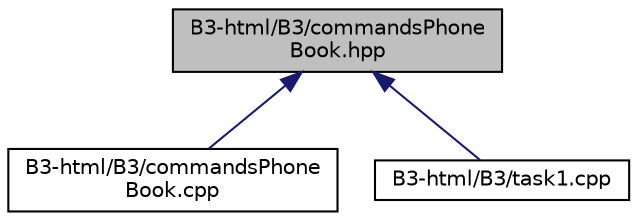 digraph "B3-html/B3/commandsPhoneBook.hpp"
{
 // LATEX_PDF_SIZE
  edge [fontname="Helvetica",fontsize="10",labelfontname="Helvetica",labelfontsize="10"];
  node [fontname="Helvetica",fontsize="10",shape=record];
  Node1 [label="B3-html/B3/commandsPhone\lBook.hpp",height=0.2,width=0.4,color="black", fillcolor="grey75", style="filled", fontcolor="black",tooltip=" "];
  Node1 -> Node2 [dir="back",color="midnightblue",fontsize="10",style="solid",fontname="Helvetica"];
  Node2 [label="B3-html/B3/commandsPhone\lBook.cpp",height=0.2,width=0.4,color="black", fillcolor="white", style="filled",URL="$commands_phone_book_8cpp.html",tooltip=" "];
  Node1 -> Node3 [dir="back",color="midnightblue",fontsize="10",style="solid",fontname="Helvetica"];
  Node3 [label="B3-html/B3/task1.cpp",height=0.2,width=0.4,color="black", fillcolor="white", style="filled",URL="$task1_8cpp.html",tooltip=" "];
}
